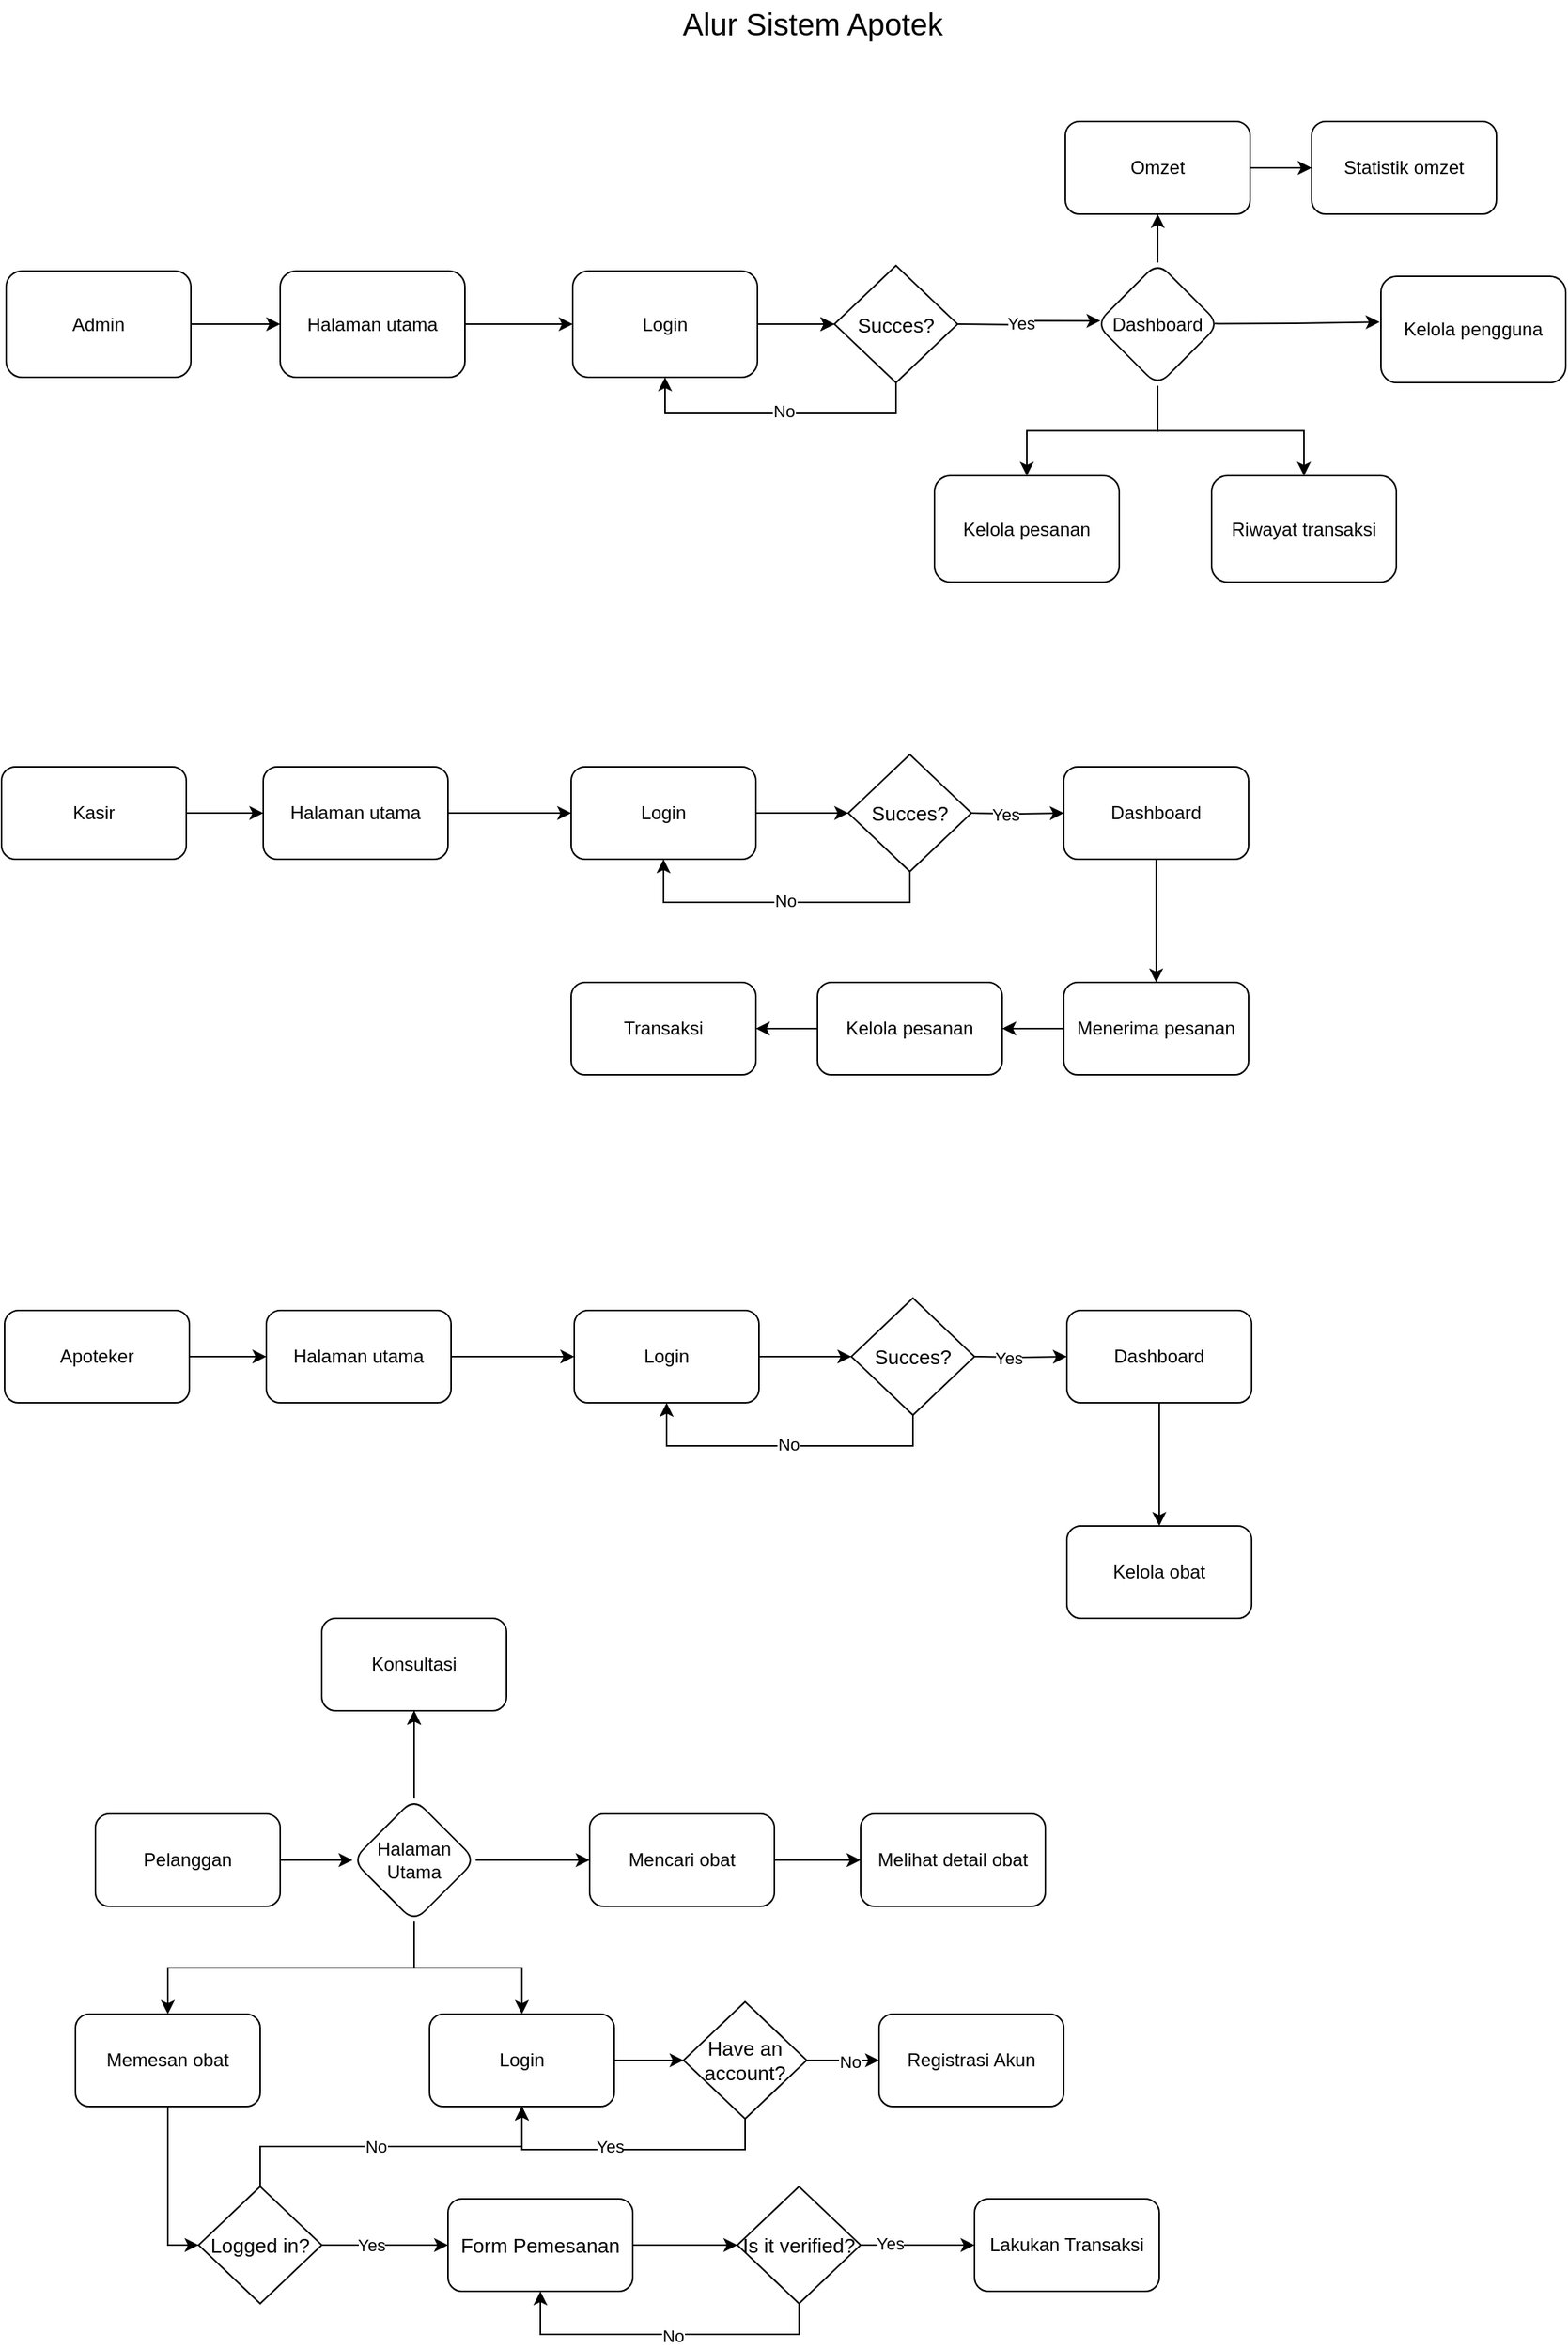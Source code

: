 <mxfile version="26.0.7" pages="3">
  <diagram name="Alur" id="_Fkrum8pg4EQ_HvpVhEx">
    <mxGraphModel dx="1313" dy="706" grid="1" gridSize="10" guides="1" tooltips="1" connect="1" arrows="1" fold="1" page="1" pageScale="1" pageWidth="827" pageHeight="1169" math="0" shadow="0">
      <root>
        <mxCell id="0" />
        <mxCell id="1" parent="0" />
        <mxCell id="c4pV2w5xUXXaj8woZwIx-7" value="" style="edgeStyle=orthogonalEdgeStyle;rounded=0;orthogonalLoop=1;jettySize=auto;html=1;" parent="1" source="c4pV2w5xUXXaj8woZwIx-5" target="c4pV2w5xUXXaj8woZwIx-6" edge="1">
          <mxGeometry relative="1" as="geometry" />
        </mxCell>
        <mxCell id="c4pV2w5xUXXaj8woZwIx-5" value="Admin" style="rounded=1;whiteSpace=wrap;html=1;" parent="1" vertex="1">
          <mxGeometry x="307" y="206" width="120" height="69" as="geometry" />
        </mxCell>
        <mxCell id="c4pV2w5xUXXaj8woZwIx-9" value="" style="edgeStyle=orthogonalEdgeStyle;rounded=0;orthogonalLoop=1;jettySize=auto;html=1;" parent="1" source="c4pV2w5xUXXaj8woZwIx-6" target="c4pV2w5xUXXaj8woZwIx-8" edge="1">
          <mxGeometry relative="1" as="geometry" />
        </mxCell>
        <mxCell id="c4pV2w5xUXXaj8woZwIx-6" value="Halaman utama" style="rounded=1;whiteSpace=wrap;html=1;" parent="1" vertex="1">
          <mxGeometry x="485" y="206" width="120" height="69" as="geometry" />
        </mxCell>
        <mxCell id="c4pV2w5xUXXaj8woZwIx-13" value="" style="edgeStyle=orthogonalEdgeStyle;rounded=0;orthogonalLoop=1;jettySize=auto;html=1;" parent="1" source="c4pV2w5xUXXaj8woZwIx-8" edge="1">
          <mxGeometry relative="1" as="geometry">
            <mxPoint x="845" y="240.5" as="targetPoint" />
          </mxGeometry>
        </mxCell>
        <mxCell id="BGnhBuN1qmybA8xWEHZN-31" value="" style="edgeStyle=orthogonalEdgeStyle;rounded=0;orthogonalLoop=1;jettySize=auto;html=1;entryX=0;entryY=0.5;entryDx=0;entryDy=0;entryPerimeter=0;" parent="1" source="c4pV2w5xUXXaj8woZwIx-8" target="BGnhBuN1qmybA8xWEHZN-39" edge="1">
          <mxGeometry relative="1" as="geometry">
            <mxPoint x="845" y="240.5" as="targetPoint" />
          </mxGeometry>
        </mxCell>
        <mxCell id="c4pV2w5xUXXaj8woZwIx-8" value="Login" style="whiteSpace=wrap;html=1;rounded=1;" parent="1" vertex="1">
          <mxGeometry x="675" y="206" width="120" height="69" as="geometry" />
        </mxCell>
        <mxCell id="c4pV2w5xUXXaj8woZwIx-23" style="edgeStyle=orthogonalEdgeStyle;rounded=0;orthogonalLoop=1;jettySize=auto;html=1;exitX=0.5;exitY=1;exitDx=0;exitDy=0;entryX=0.5;entryY=1;entryDx=0;entryDy=0;exitPerimeter=0;" parent="1" source="BGnhBuN1qmybA8xWEHZN-39" target="c4pV2w5xUXXaj8woZwIx-8" edge="1">
          <mxGeometry relative="1" as="geometry">
            <mxPoint x="885" y="285" as="sourcePoint" />
          </mxGeometry>
        </mxCell>
        <mxCell id="c4pV2w5xUXXaj8woZwIx-24" value="No" style="edgeLabel;html=1;align=center;verticalAlign=middle;resizable=0;points=[];" parent="c4pV2w5xUXXaj8woZwIx-23" vertex="1" connectable="0">
          <mxGeometry x="-0.035" y="-2" relative="1" as="geometry">
            <mxPoint as="offset" />
          </mxGeometry>
        </mxCell>
        <mxCell id="c4pV2w5xUXXaj8woZwIx-26" value="" style="edgeStyle=orthogonalEdgeStyle;rounded=0;orthogonalLoop=1;jettySize=auto;html=1;entryX=0.035;entryY=0.473;entryDx=0;entryDy=0;entryPerimeter=0;" parent="1" target="BGnhBuN1qmybA8xWEHZN-42" edge="1">
          <mxGeometry relative="1" as="geometry">
            <mxPoint x="925" y="240.5" as="sourcePoint" />
            <mxPoint x="995" y="240.5" as="targetPoint" />
          </mxGeometry>
        </mxCell>
        <mxCell id="c4pV2w5xUXXaj8woZwIx-29" value="Yes" style="edgeLabel;html=1;align=center;verticalAlign=middle;resizable=0;points=[];" parent="c4pV2w5xUXXaj8woZwIx-26" vertex="1" connectable="0">
          <mxGeometry x="-0.153" y="1" relative="1" as="geometry">
            <mxPoint as="offset" />
          </mxGeometry>
        </mxCell>
        <mxCell id="BGnhBuN1qmybA8xWEHZN-23" style="edgeStyle=orthogonalEdgeStyle;rounded=0;orthogonalLoop=1;jettySize=auto;html=1;exitX=0.963;exitY=0.496;exitDx=0;exitDy=0;entryX=-0.007;entryY=0.429;entryDx=0;entryDy=0;entryPerimeter=0;exitPerimeter=0;" parent="1" source="BGnhBuN1qmybA8xWEHZN-42" target="BGnhBuN1qmybA8xWEHZN-24" edge="1">
          <mxGeometry relative="1" as="geometry">
            <mxPoint x="935" y="359" as="targetPoint" />
            <mxPoint x="995" y="257.75" as="sourcePoint" />
            <Array as="points">
              <mxPoint x="1095" y="240" />
              <mxPoint x="1144" y="240" />
              <mxPoint x="1144" y="241" />
            </Array>
          </mxGeometry>
        </mxCell>
        <mxCell id="BGnhBuN1qmybA8xWEHZN-26" value="" style="edgeStyle=orthogonalEdgeStyle;rounded=0;orthogonalLoop=1;jettySize=auto;html=1;exitX=0.5;exitY=0;exitDx=0;exitDy=0;" parent="1" source="BGnhBuN1qmybA8xWEHZN-42" target="BGnhBuN1qmybA8xWEHZN-25" edge="1">
          <mxGeometry relative="1" as="geometry">
            <mxPoint x="1115" y="240.5" as="sourcePoint" />
          </mxGeometry>
        </mxCell>
        <mxCell id="BGnhBuN1qmybA8xWEHZN-29" value="" style="edgeStyle=orthogonalEdgeStyle;rounded=0;orthogonalLoop=1;jettySize=auto;html=1;exitX=1;exitY=0.5;exitDx=0;exitDy=0;" parent="1" source="BGnhBuN1qmybA8xWEHZN-25" target="BGnhBuN1qmybA8xWEHZN-28" edge="1">
          <mxGeometry relative="1" as="geometry">
            <mxPoint x="1115" y="240.5" as="sourcePoint" />
          </mxGeometry>
        </mxCell>
        <mxCell id="c4pV2w5xUXXaj8woZwIx-27" value="Riwayat transaksi" style="rounded=1;whiteSpace=wrap;html=1;" parent="1" vertex="1">
          <mxGeometry x="1090" y="339" width="120" height="69" as="geometry" />
        </mxCell>
        <mxCell id="c4pV2w5xUXXaj8woZwIx-48" value="Alur Sistem Apotek" style="text;html=1;align=center;verticalAlign=middle;whiteSpace=wrap;rounded=0;fontSize=20;" parent="1" vertex="1">
          <mxGeometry x="728" y="30" width="206" height="30" as="geometry" />
        </mxCell>
        <mxCell id="BGnhBuN1qmybA8xWEHZN-3" value="" style="edgeStyle=orthogonalEdgeStyle;rounded=0;orthogonalLoop=1;jettySize=auto;html=1;" parent="1" source="BGnhBuN1qmybA8xWEHZN-1" target="BGnhBuN1qmybA8xWEHZN-2" edge="1">
          <mxGeometry relative="1" as="geometry" />
        </mxCell>
        <mxCell id="BGnhBuN1qmybA8xWEHZN-1" value="Kasir" style="rounded=1;whiteSpace=wrap;html=1;" parent="1" vertex="1">
          <mxGeometry x="304" y="528" width="120" height="60" as="geometry" />
        </mxCell>
        <mxCell id="BGnhBuN1qmybA8xWEHZN-5" value="" style="edgeStyle=orthogonalEdgeStyle;rounded=0;orthogonalLoop=1;jettySize=auto;html=1;" parent="1" source="BGnhBuN1qmybA8xWEHZN-2" target="BGnhBuN1qmybA8xWEHZN-4" edge="1">
          <mxGeometry relative="1" as="geometry" />
        </mxCell>
        <mxCell id="BGnhBuN1qmybA8xWEHZN-2" value="Halaman utama" style="rounded=1;whiteSpace=wrap;html=1;" parent="1" vertex="1">
          <mxGeometry x="474" y="528" width="120" height="60" as="geometry" />
        </mxCell>
        <mxCell id="BGnhBuN1qmybA8xWEHZN-9" value="" style="edgeStyle=orthogonalEdgeStyle;rounded=0;orthogonalLoop=1;jettySize=auto;html=1;" parent="1" source="BGnhBuN1qmybA8xWEHZN-4" edge="1">
          <mxGeometry relative="1" as="geometry">
            <mxPoint x="854" y="558" as="targetPoint" />
          </mxGeometry>
        </mxCell>
        <mxCell id="BGnhBuN1qmybA8xWEHZN-4" value="Login" style="rounded=1;whiteSpace=wrap;html=1;" parent="1" vertex="1">
          <mxGeometry x="674" y="528" width="120" height="60" as="geometry" />
        </mxCell>
        <mxCell id="BGnhBuN1qmybA8xWEHZN-10" style="edgeStyle=orthogonalEdgeStyle;rounded=0;orthogonalLoop=1;jettySize=auto;html=1;exitX=0.5;exitY=1;exitDx=0;exitDy=0;entryX=0.5;entryY=1;entryDx=0;entryDy=0;exitPerimeter=0;" parent="1" source="BGnhBuN1qmybA8xWEHZN-37" target="BGnhBuN1qmybA8xWEHZN-4" edge="1">
          <mxGeometry relative="1" as="geometry">
            <mxPoint x="894" y="598" as="sourcePoint" />
          </mxGeometry>
        </mxCell>
        <mxCell id="BGnhBuN1qmybA8xWEHZN-11" value="No" style="edgeLabel;html=1;align=center;verticalAlign=middle;resizable=0;points=[];" parent="BGnhBuN1qmybA8xWEHZN-10" vertex="1" connectable="0">
          <mxGeometry x="-0.024" y="-1" relative="1" as="geometry">
            <mxPoint as="offset" />
          </mxGeometry>
        </mxCell>
        <mxCell id="BGnhBuN1qmybA8xWEHZN-13" value="" style="edgeStyle=orthogonalEdgeStyle;rounded=0;orthogonalLoop=1;jettySize=auto;html=1;" parent="1" target="BGnhBuN1qmybA8xWEHZN-12" edge="1">
          <mxGeometry relative="1" as="geometry">
            <mxPoint x="934" y="558" as="sourcePoint" />
          </mxGeometry>
        </mxCell>
        <mxCell id="BGnhBuN1qmybA8xWEHZN-22" value="Yes" style="edgeLabel;html=1;align=center;verticalAlign=middle;resizable=0;points=[];" parent="BGnhBuN1qmybA8xWEHZN-13" vertex="1" connectable="0">
          <mxGeometry x="-0.267" relative="1" as="geometry">
            <mxPoint as="offset" />
          </mxGeometry>
        </mxCell>
        <mxCell id="BGnhBuN1qmybA8xWEHZN-15" value="" style="edgeStyle=orthogonalEdgeStyle;rounded=0;orthogonalLoop=1;jettySize=auto;html=1;" parent="1" source="BGnhBuN1qmybA8xWEHZN-12" target="BGnhBuN1qmybA8xWEHZN-14" edge="1">
          <mxGeometry relative="1" as="geometry" />
        </mxCell>
        <mxCell id="BGnhBuN1qmybA8xWEHZN-12" value="Dashboard" style="whiteSpace=wrap;html=1;rounded=1;" parent="1" vertex="1">
          <mxGeometry x="994" y="528" width="120" height="60" as="geometry" />
        </mxCell>
        <mxCell id="BGnhBuN1qmybA8xWEHZN-19" style="edgeStyle=orthogonalEdgeStyle;rounded=0;orthogonalLoop=1;jettySize=auto;html=1;exitX=0;exitY=0.5;exitDx=0;exitDy=0;entryX=1;entryY=0.5;entryDx=0;entryDy=0;" parent="1" source="BGnhBuN1qmybA8xWEHZN-14" target="BGnhBuN1qmybA8xWEHZN-16" edge="1">
          <mxGeometry relative="1" as="geometry" />
        </mxCell>
        <mxCell id="BGnhBuN1qmybA8xWEHZN-14" value="Menerima pesanan" style="rounded=1;whiteSpace=wrap;html=1;" parent="1" vertex="1">
          <mxGeometry x="994" y="668" width="120" height="60" as="geometry" />
        </mxCell>
        <mxCell id="BGnhBuN1qmybA8xWEHZN-21" value="" style="edgeStyle=orthogonalEdgeStyle;rounded=0;orthogonalLoop=1;jettySize=auto;html=1;" parent="1" source="BGnhBuN1qmybA8xWEHZN-16" target="BGnhBuN1qmybA8xWEHZN-20" edge="1">
          <mxGeometry relative="1" as="geometry" />
        </mxCell>
        <mxCell id="BGnhBuN1qmybA8xWEHZN-16" value="Kelola pesanan" style="rounded=1;whiteSpace=wrap;html=1;" parent="1" vertex="1">
          <mxGeometry x="834" y="668" width="120" height="60" as="geometry" />
        </mxCell>
        <mxCell id="BGnhBuN1qmybA8xWEHZN-20" value="Transaksi" style="whiteSpace=wrap;html=1;rounded=1;" parent="1" vertex="1">
          <mxGeometry x="674" y="668" width="120" height="60" as="geometry" />
        </mxCell>
        <mxCell id="BGnhBuN1qmybA8xWEHZN-24" value="Kelola pengguna" style="rounded=1;whiteSpace=wrap;html=1;" parent="1" vertex="1">
          <mxGeometry x="1200" y="209.5" width="120" height="69" as="geometry" />
        </mxCell>
        <mxCell id="BGnhBuN1qmybA8xWEHZN-25" value="Omzet" style="whiteSpace=wrap;html=1;rounded=1;" parent="1" vertex="1">
          <mxGeometry x="995" y="109" width="120" height="60" as="geometry" />
        </mxCell>
        <mxCell id="BGnhBuN1qmybA8xWEHZN-28" value="Statistik omzet" style="whiteSpace=wrap;html=1;rounded=1;" parent="1" vertex="1">
          <mxGeometry x="1155" y="109" width="120" height="60" as="geometry" />
        </mxCell>
        <mxCell id="BGnhBuN1qmybA8xWEHZN-37" value="Succes?" style="strokeWidth=1;html=1;shape=mxgraph.flowchart.decision;whiteSpace=wrap;fontSize=13;" parent="1" vertex="1">
          <mxGeometry x="854" y="520" width="80" height="76" as="geometry" />
        </mxCell>
        <mxCell id="BGnhBuN1qmybA8xWEHZN-39" value="Succes?" style="strokeWidth=1;html=1;shape=mxgraph.flowchart.decision;whiteSpace=wrap;fontSize=13;" parent="1" vertex="1">
          <mxGeometry x="845" y="202.5" width="80" height="76" as="geometry" />
        </mxCell>
        <mxCell id="_qlOW4NxHMYJ8Wm-HZpm-49" value="" style="edgeStyle=orthogonalEdgeStyle;rounded=0;orthogonalLoop=1;jettySize=auto;html=1;" parent="1" source="BGnhBuN1qmybA8xWEHZN-42" target="c4pV2w5xUXXaj8woZwIx-27" edge="1">
          <mxGeometry relative="1" as="geometry" />
        </mxCell>
        <mxCell id="_qlOW4NxHMYJ8Wm-HZpm-51" style="edgeStyle=orthogonalEdgeStyle;rounded=0;orthogonalLoop=1;jettySize=auto;html=1;exitX=0.5;exitY=1;exitDx=0;exitDy=0;entryX=0.5;entryY=0;entryDx=0;entryDy=0;" parent="1" source="BGnhBuN1qmybA8xWEHZN-42" target="_qlOW4NxHMYJ8Wm-HZpm-50" edge="1">
          <mxGeometry relative="1" as="geometry" />
        </mxCell>
        <mxCell id="BGnhBuN1qmybA8xWEHZN-42" value="Dashboard" style="rhombus;whiteSpace=wrap;html=1;rounded=1;" parent="1" vertex="1">
          <mxGeometry x="1015" y="200.5" width="80" height="80" as="geometry" />
        </mxCell>
        <mxCell id="BGnhBuN1qmybA8xWEHZN-44" value="" style="edgeStyle=orthogonalEdgeStyle;rounded=0;orthogonalLoop=1;jettySize=auto;html=1;" parent="1" source="BGnhBuN1qmybA8xWEHZN-45" target="BGnhBuN1qmybA8xWEHZN-47" edge="1">
          <mxGeometry relative="1" as="geometry" />
        </mxCell>
        <mxCell id="BGnhBuN1qmybA8xWEHZN-45" value="Apoteker" style="rounded=1;whiteSpace=wrap;html=1;" parent="1" vertex="1">
          <mxGeometry x="306" y="881" width="120" height="60" as="geometry" />
        </mxCell>
        <mxCell id="BGnhBuN1qmybA8xWEHZN-46" value="" style="edgeStyle=orthogonalEdgeStyle;rounded=0;orthogonalLoop=1;jettySize=auto;html=1;" parent="1" source="BGnhBuN1qmybA8xWEHZN-47" target="BGnhBuN1qmybA8xWEHZN-49" edge="1">
          <mxGeometry relative="1" as="geometry" />
        </mxCell>
        <mxCell id="BGnhBuN1qmybA8xWEHZN-47" value="Halaman utama" style="rounded=1;whiteSpace=wrap;html=1;" parent="1" vertex="1">
          <mxGeometry x="476" y="881" width="120" height="60" as="geometry" />
        </mxCell>
        <mxCell id="BGnhBuN1qmybA8xWEHZN-48" value="" style="edgeStyle=orthogonalEdgeStyle;rounded=0;orthogonalLoop=1;jettySize=auto;html=1;" parent="1" source="BGnhBuN1qmybA8xWEHZN-49" edge="1">
          <mxGeometry relative="1" as="geometry">
            <mxPoint x="856" y="911" as="targetPoint" />
          </mxGeometry>
        </mxCell>
        <mxCell id="BGnhBuN1qmybA8xWEHZN-49" value="Login" style="rounded=1;whiteSpace=wrap;html=1;" parent="1" vertex="1">
          <mxGeometry x="676" y="881" width="120" height="60" as="geometry" />
        </mxCell>
        <mxCell id="BGnhBuN1qmybA8xWEHZN-50" style="edgeStyle=orthogonalEdgeStyle;rounded=0;orthogonalLoop=1;jettySize=auto;html=1;exitX=0.5;exitY=1;exitDx=0;exitDy=0;entryX=0.5;entryY=1;entryDx=0;entryDy=0;exitPerimeter=0;" parent="1" source="BGnhBuN1qmybA8xWEHZN-61" target="BGnhBuN1qmybA8xWEHZN-49" edge="1">
          <mxGeometry relative="1" as="geometry">
            <mxPoint x="896" y="951" as="sourcePoint" />
          </mxGeometry>
        </mxCell>
        <mxCell id="BGnhBuN1qmybA8xWEHZN-51" value="No" style="edgeLabel;html=1;align=center;verticalAlign=middle;resizable=0;points=[];" parent="BGnhBuN1qmybA8xWEHZN-50" vertex="1" connectable="0">
          <mxGeometry x="-0.024" y="-1" relative="1" as="geometry">
            <mxPoint as="offset" />
          </mxGeometry>
        </mxCell>
        <mxCell id="BGnhBuN1qmybA8xWEHZN-52" value="" style="edgeStyle=orthogonalEdgeStyle;rounded=0;orthogonalLoop=1;jettySize=auto;html=1;" parent="1" target="BGnhBuN1qmybA8xWEHZN-55" edge="1">
          <mxGeometry relative="1" as="geometry">
            <mxPoint x="936" y="911" as="sourcePoint" />
          </mxGeometry>
        </mxCell>
        <mxCell id="BGnhBuN1qmybA8xWEHZN-53" value="Yes" style="edgeLabel;html=1;align=center;verticalAlign=middle;resizable=0;points=[];" parent="BGnhBuN1qmybA8xWEHZN-52" vertex="1" connectable="0">
          <mxGeometry x="-0.267" relative="1" as="geometry">
            <mxPoint as="offset" />
          </mxGeometry>
        </mxCell>
        <mxCell id="BGnhBuN1qmybA8xWEHZN-54" value="" style="edgeStyle=orthogonalEdgeStyle;rounded=0;orthogonalLoop=1;jettySize=auto;html=1;" parent="1" source="BGnhBuN1qmybA8xWEHZN-55" target="BGnhBuN1qmybA8xWEHZN-57" edge="1">
          <mxGeometry relative="1" as="geometry" />
        </mxCell>
        <mxCell id="BGnhBuN1qmybA8xWEHZN-55" value="Dashboard" style="whiteSpace=wrap;html=1;rounded=1;" parent="1" vertex="1">
          <mxGeometry x="996" y="881" width="120" height="60" as="geometry" />
        </mxCell>
        <mxCell id="BGnhBuN1qmybA8xWEHZN-57" value="Kelola obat" style="rounded=1;whiteSpace=wrap;html=1;" parent="1" vertex="1">
          <mxGeometry x="996" y="1021" width="120" height="60" as="geometry" />
        </mxCell>
        <mxCell id="BGnhBuN1qmybA8xWEHZN-61" value="Succes?" style="strokeWidth=1;html=1;shape=mxgraph.flowchart.decision;whiteSpace=wrap;fontSize=13;" parent="1" vertex="1">
          <mxGeometry x="856" y="873" width="80" height="76" as="geometry" />
        </mxCell>
        <mxCell id="_qlOW4NxHMYJ8Wm-HZpm-8" value="" style="rounded=0;orthogonalLoop=1;jettySize=auto;html=1;exitX=1;exitY=0.5;exitDx=0;exitDy=0;" parent="1" source="_qlOW4NxHMYJ8Wm-HZpm-9" target="_qlOW4NxHMYJ8Wm-HZpm-19" edge="1">
          <mxGeometry relative="1" as="geometry">
            <mxPoint x="520" y="1273" as="sourcePoint" />
          </mxGeometry>
        </mxCell>
        <mxCell id="_qlOW4NxHMYJ8Wm-HZpm-9" value="Pelanggan" style="rounded=1;whiteSpace=wrap;html=1;" parent="1" vertex="1">
          <mxGeometry x="365" y="1208" width="120" height="60" as="geometry" />
        </mxCell>
        <mxCell id="_qlOW4NxHMYJ8Wm-HZpm-10" value="" style="edgeStyle=orthogonalEdgeStyle;rounded=0;orthogonalLoop=1;jettySize=auto;html=1;exitX=1;exitY=0.5;exitDx=0;exitDy=0;" parent="1" source="_qlOW4NxHMYJ8Wm-HZpm-19" target="_qlOW4NxHMYJ8Wm-HZpm-13" edge="1">
          <mxGeometry relative="1" as="geometry">
            <mxPoint x="700" y="1273" as="sourcePoint" />
          </mxGeometry>
        </mxCell>
        <mxCell id="_qlOW4NxHMYJ8Wm-HZpm-11" value="" style="edgeStyle=orthogonalEdgeStyle;rounded=0;orthogonalLoop=1;jettySize=auto;html=1;exitX=0.5;exitY=0;exitDx=0;exitDy=0;" parent="1" source="_qlOW4NxHMYJ8Wm-HZpm-19" target="_qlOW4NxHMYJ8Wm-HZpm-16" edge="1">
          <mxGeometry relative="1" as="geometry">
            <mxPoint x="660" y="1233" as="sourcePoint" />
          </mxGeometry>
        </mxCell>
        <mxCell id="_qlOW4NxHMYJ8Wm-HZpm-12" value="" style="edgeStyle=orthogonalEdgeStyle;rounded=0;orthogonalLoop=1;jettySize=auto;html=1;" parent="1" source="_qlOW4NxHMYJ8Wm-HZpm-13" target="_qlOW4NxHMYJ8Wm-HZpm-15" edge="1">
          <mxGeometry relative="1" as="geometry" />
        </mxCell>
        <mxCell id="_qlOW4NxHMYJ8Wm-HZpm-13" value="Mencari obat" style="whiteSpace=wrap;html=1;rounded=1;" parent="1" vertex="1">
          <mxGeometry x="686" y="1208" width="120" height="60" as="geometry" />
        </mxCell>
        <mxCell id="_qlOW4NxHMYJ8Wm-HZpm-14" value="Memesan obat" style="rounded=1;whiteSpace=wrap;html=1;" parent="1" vertex="1">
          <mxGeometry x="352" y="1338" width="120" height="60" as="geometry" />
        </mxCell>
        <mxCell id="_qlOW4NxHMYJ8Wm-HZpm-15" value="Melihat detail obat" style="rounded=1;whiteSpace=wrap;html=1;" parent="1" vertex="1">
          <mxGeometry x="862" y="1208" width="120" height="60" as="geometry" />
        </mxCell>
        <mxCell id="_qlOW4NxHMYJ8Wm-HZpm-16" value="Konsultasi" style="whiteSpace=wrap;html=1;rounded=1;" parent="1" vertex="1">
          <mxGeometry x="512" y="1081" width="120" height="60" as="geometry" />
        </mxCell>
        <mxCell id="_qlOW4NxHMYJ8Wm-HZpm-17" style="edgeStyle=orthogonalEdgeStyle;rounded=0;orthogonalLoop=1;jettySize=auto;html=1;exitX=0.5;exitY=1;exitDx=0;exitDy=0;entryX=0.5;entryY=0;entryDx=0;entryDy=0;" parent="1" source="_qlOW4NxHMYJ8Wm-HZpm-19" target="_qlOW4NxHMYJ8Wm-HZpm-14" edge="1">
          <mxGeometry relative="1" as="geometry" />
        </mxCell>
        <mxCell id="_qlOW4NxHMYJ8Wm-HZpm-18" style="edgeStyle=orthogonalEdgeStyle;rounded=0;orthogonalLoop=1;jettySize=auto;html=1;exitX=0.5;exitY=1;exitDx=0;exitDy=0;entryX=0.5;entryY=0;entryDx=0;entryDy=0;" parent="1" source="_qlOW4NxHMYJ8Wm-HZpm-19" target="_qlOW4NxHMYJ8Wm-HZpm-28" edge="1">
          <mxGeometry relative="1" as="geometry" />
        </mxCell>
        <mxCell id="_qlOW4NxHMYJ8Wm-HZpm-42" value="" style="edgeStyle=orthogonalEdgeStyle;rounded=0;orthogonalLoop=1;jettySize=auto;html=1;" parent="1" source="_qlOW4NxHMYJ8Wm-HZpm-19" target="_qlOW4NxHMYJ8Wm-HZpm-16" edge="1">
          <mxGeometry relative="1" as="geometry" />
        </mxCell>
        <mxCell id="_qlOW4NxHMYJ8Wm-HZpm-19" value="Halaman Utama" style="rhombus;whiteSpace=wrap;html=1;rounded=1;" parent="1" vertex="1">
          <mxGeometry x="532" y="1198" width="80" height="80" as="geometry" />
        </mxCell>
        <mxCell id="_qlOW4NxHMYJ8Wm-HZpm-20" value="" style="edgeStyle=orthogonalEdgeStyle;rounded=0;orthogonalLoop=1;jettySize=auto;html=1;" parent="1" source="_qlOW4NxHMYJ8Wm-HZpm-24" target="_qlOW4NxHMYJ8Wm-HZpm-26" edge="1">
          <mxGeometry relative="1" as="geometry" />
        </mxCell>
        <mxCell id="_qlOW4NxHMYJ8Wm-HZpm-21" value="Yes" style="edgeLabel;html=1;align=center;verticalAlign=middle;resizable=0;points=[];" parent="_qlOW4NxHMYJ8Wm-HZpm-20" vertex="1" connectable="0">
          <mxGeometry x="-0.232" relative="1" as="geometry">
            <mxPoint as="offset" />
          </mxGeometry>
        </mxCell>
        <mxCell id="_qlOW4NxHMYJ8Wm-HZpm-22" style="edgeStyle=orthogonalEdgeStyle;rounded=0;orthogonalLoop=1;jettySize=auto;html=1;exitX=0.5;exitY=0;exitDx=0;exitDy=0;exitPerimeter=0;entryX=0.5;entryY=1;entryDx=0;entryDy=0;" parent="1" source="_qlOW4NxHMYJ8Wm-HZpm-24" target="_qlOW4NxHMYJ8Wm-HZpm-28" edge="1">
          <mxGeometry relative="1" as="geometry" />
        </mxCell>
        <mxCell id="_qlOW4NxHMYJ8Wm-HZpm-23" value="No" style="edgeLabel;html=1;align=center;verticalAlign=middle;resizable=0;points=[];" parent="_qlOW4NxHMYJ8Wm-HZpm-22" vertex="1" connectable="0">
          <mxGeometry x="-0.093" relative="1" as="geometry">
            <mxPoint as="offset" />
          </mxGeometry>
        </mxCell>
        <mxCell id="_qlOW4NxHMYJ8Wm-HZpm-24" value="Logged in?" style="strokeWidth=1;html=1;shape=mxgraph.flowchart.decision;whiteSpace=wrap;fontSize=13;" parent="1" vertex="1">
          <mxGeometry x="432" y="1450" width="80" height="76" as="geometry" />
        </mxCell>
        <mxCell id="_qlOW4NxHMYJ8Wm-HZpm-25" style="edgeStyle=orthogonalEdgeStyle;rounded=0;orthogonalLoop=1;jettySize=auto;html=1;exitX=1;exitY=0.5;exitDx=0;exitDy=0;" parent="1" source="_qlOW4NxHMYJ8Wm-HZpm-26" target="_qlOW4NxHMYJ8Wm-HZpm-40" edge="1">
          <mxGeometry relative="1" as="geometry" />
        </mxCell>
        <mxCell id="_qlOW4NxHMYJ8Wm-HZpm-26" value="Form Pemesanan" style="rounded=1;whiteSpace=wrap;html=1;fontSize=13;strokeWidth=1;" parent="1" vertex="1">
          <mxGeometry x="594" y="1458" width="120" height="60" as="geometry" />
        </mxCell>
        <mxCell id="_qlOW4NxHMYJ8Wm-HZpm-27" style="edgeStyle=orthogonalEdgeStyle;rounded=0;orthogonalLoop=1;jettySize=auto;html=1;" parent="1" source="_qlOW4NxHMYJ8Wm-HZpm-28" target="_qlOW4NxHMYJ8Wm-HZpm-33" edge="1">
          <mxGeometry relative="1" as="geometry" />
        </mxCell>
        <mxCell id="_qlOW4NxHMYJ8Wm-HZpm-28" value="Login" style="rounded=1;whiteSpace=wrap;html=1;" parent="1" vertex="1">
          <mxGeometry x="582" y="1338" width="120" height="60" as="geometry" />
        </mxCell>
        <mxCell id="_qlOW4NxHMYJ8Wm-HZpm-29" style="edgeStyle=orthogonalEdgeStyle;rounded=0;orthogonalLoop=1;jettySize=auto;html=1;exitX=0.5;exitY=1;exitDx=0;exitDy=0;exitPerimeter=0;entryX=0.5;entryY=1;entryDx=0;entryDy=0;" parent="1" source="_qlOW4NxHMYJ8Wm-HZpm-33" target="_qlOW4NxHMYJ8Wm-HZpm-28" edge="1">
          <mxGeometry relative="1" as="geometry" />
        </mxCell>
        <mxCell id="_qlOW4NxHMYJ8Wm-HZpm-30" value="Yes" style="edgeLabel;html=1;align=center;verticalAlign=middle;resizable=0;points=[];" parent="_qlOW4NxHMYJ8Wm-HZpm-29" vertex="1" connectable="0">
          <mxGeometry x="0.12" y="-2" relative="1" as="geometry">
            <mxPoint as="offset" />
          </mxGeometry>
        </mxCell>
        <mxCell id="_qlOW4NxHMYJ8Wm-HZpm-31" style="edgeStyle=orthogonalEdgeStyle;rounded=0;orthogonalLoop=1;jettySize=auto;html=1;exitX=1;exitY=0.5;exitDx=0;exitDy=0;exitPerimeter=0;entryX=0;entryY=0.5;entryDx=0;entryDy=0;" parent="1" source="_qlOW4NxHMYJ8Wm-HZpm-33" target="_qlOW4NxHMYJ8Wm-HZpm-34" edge="1">
          <mxGeometry relative="1" as="geometry" />
        </mxCell>
        <mxCell id="_qlOW4NxHMYJ8Wm-HZpm-32" value="No" style="edgeLabel;html=1;align=center;verticalAlign=middle;resizable=0;points=[];" parent="_qlOW4NxHMYJ8Wm-HZpm-31" vertex="1" connectable="0">
          <mxGeometry x="0.181" y="-1" relative="1" as="geometry">
            <mxPoint as="offset" />
          </mxGeometry>
        </mxCell>
        <mxCell id="_qlOW4NxHMYJ8Wm-HZpm-33" value="Have an account?" style="strokeWidth=1;html=1;shape=mxgraph.flowchart.decision;whiteSpace=wrap;fontSize=13;" parent="1" vertex="1">
          <mxGeometry x="747" y="1330" width="80" height="76" as="geometry" />
        </mxCell>
        <mxCell id="_qlOW4NxHMYJ8Wm-HZpm-34" value="Registrasi Akun" style="rounded=1;whiteSpace=wrap;html=1;" parent="1" vertex="1">
          <mxGeometry x="874" y="1338" width="120" height="60" as="geometry" />
        </mxCell>
        <mxCell id="_qlOW4NxHMYJ8Wm-HZpm-35" style="edgeStyle=orthogonalEdgeStyle;rounded=0;orthogonalLoop=1;jettySize=auto;html=1;entryX=0;entryY=0.5;entryDx=0;entryDy=0;entryPerimeter=0;" parent="1" source="_qlOW4NxHMYJ8Wm-HZpm-14" target="_qlOW4NxHMYJ8Wm-HZpm-24" edge="1">
          <mxGeometry relative="1" as="geometry" />
        </mxCell>
        <mxCell id="_qlOW4NxHMYJ8Wm-HZpm-36" style="edgeStyle=orthogonalEdgeStyle;rounded=0;orthogonalLoop=1;jettySize=auto;html=1;exitX=1;exitY=0.5;exitDx=0;exitDy=0;exitPerimeter=0;entryX=0;entryY=0.5;entryDx=0;entryDy=0;" parent="1" source="_qlOW4NxHMYJ8Wm-HZpm-40" target="_qlOW4NxHMYJ8Wm-HZpm-41" edge="1">
          <mxGeometry relative="1" as="geometry" />
        </mxCell>
        <mxCell id="_qlOW4NxHMYJ8Wm-HZpm-37" value="Yes" style="edgeLabel;html=1;align=center;verticalAlign=middle;resizable=0;points=[];" parent="_qlOW4NxHMYJ8Wm-HZpm-36" vertex="1" connectable="0">
          <mxGeometry x="-0.498" y="1" relative="1" as="geometry">
            <mxPoint as="offset" />
          </mxGeometry>
        </mxCell>
        <mxCell id="_qlOW4NxHMYJ8Wm-HZpm-38" style="edgeStyle=orthogonalEdgeStyle;rounded=0;orthogonalLoop=1;jettySize=auto;html=1;exitX=0.5;exitY=1;exitDx=0;exitDy=0;exitPerimeter=0;entryX=0.5;entryY=1;entryDx=0;entryDy=0;" parent="1" source="_qlOW4NxHMYJ8Wm-HZpm-40" target="_qlOW4NxHMYJ8Wm-HZpm-26" edge="1">
          <mxGeometry relative="1" as="geometry" />
        </mxCell>
        <mxCell id="_qlOW4NxHMYJ8Wm-HZpm-39" value="No" style="edgeLabel;html=1;align=center;verticalAlign=middle;resizable=0;points=[];" parent="_qlOW4NxHMYJ8Wm-HZpm-38" vertex="1" connectable="0">
          <mxGeometry x="-0.051" y="1" relative="1" as="geometry">
            <mxPoint as="offset" />
          </mxGeometry>
        </mxCell>
        <mxCell id="_qlOW4NxHMYJ8Wm-HZpm-40" value="Is it verified?" style="strokeWidth=1;html=1;shape=mxgraph.flowchart.decision;whiteSpace=wrap;fontSize=13;" parent="1" vertex="1">
          <mxGeometry x="782" y="1450" width="80" height="76" as="geometry" />
        </mxCell>
        <mxCell id="_qlOW4NxHMYJ8Wm-HZpm-41" value="Lakukan Transaksi" style="rounded=1;whiteSpace=wrap;html=1;" parent="1" vertex="1">
          <mxGeometry x="936" y="1458" width="120" height="60" as="geometry" />
        </mxCell>
        <mxCell id="_qlOW4NxHMYJ8Wm-HZpm-50" value="Kelola pesanan" style="rounded=1;whiteSpace=wrap;html=1;" parent="1" vertex="1">
          <mxGeometry x="910" y="339" width="120" height="69" as="geometry" />
        </mxCell>
      </root>
    </mxGraphModel>
  </diagram>
  <diagram id="T923UlMqCt4WoTiWFbe0" name="Usecase">
    <mxGraphModel dx="778" dy="419" grid="1" gridSize="10" guides="1" tooltips="1" connect="1" arrows="1" fold="1" page="1" pageScale="1" pageWidth="827" pageHeight="1169" math="0" shadow="0">
      <root>
        <mxCell id="0" />
        <mxCell id="1" parent="0" />
        <mxCell id="e5c88rAolu8cYwiYFVS5-2" value="" style="rounded=0;whiteSpace=wrap;html=1;" vertex="1" parent="1">
          <mxGeometry x="217" y="120" width="450" height="600" as="geometry" />
        </mxCell>
        <mxCell id="e5c88rAolu8cYwiYFVS5-4" value="Customer" style="shape=umlActor;verticalLabelPosition=bottom;verticalAlign=top;html=1;outlineConnect=0;" vertex="1" parent="1">
          <mxGeometry x="110" y="340" width="30" height="60" as="geometry" />
        </mxCell>
        <mxCell id="e5c88rAolu8cYwiYFVS5-5" value="Admin" style="shape=umlActor;verticalLabelPosition=bottom;verticalAlign=top;html=1;outlineConnect=0;" vertex="1" parent="1">
          <mxGeometry x="730" y="340" width="30" height="60" as="geometry" />
        </mxCell>
        <mxCell id="e5c88rAolu8cYwiYFVS5-6" value="Apotek" style="text;html=1;align=center;verticalAlign=middle;whiteSpace=wrap;rounded=0;" vertex="1" parent="1">
          <mxGeometry x="384" y="140" width="116" height="30" as="geometry" />
        </mxCell>
        <mxCell id="e5c88rAolu8cYwiYFVS5-7" value="Login" style="ellipse;whiteSpace=wrap;html=1;" vertex="1" parent="1">
          <mxGeometry x="280" y="440" width="90" height="60" as="geometry" />
        </mxCell>
        <mxCell id="e5c88rAolu8cYwiYFVS5-8" value="Login" style="ellipse;whiteSpace=wrap;html=1;" vertex="1" parent="1">
          <mxGeometry x="280" y="330" width="90" height="60" as="geometry" />
        </mxCell>
        <mxCell id="e5c88rAolu8cYwiYFVS5-9" value="Validasi" style="ellipse;whiteSpace=wrap;html=1;" vertex="1" parent="1">
          <mxGeometry x="340" y="570" width="90" height="60" as="geometry" />
        </mxCell>
        <mxCell id="e5c88rAolu8cYwiYFVS5-10" value="Kelola Produk" style="ellipse;whiteSpace=wrap;html=1;" vertex="1" parent="1">
          <mxGeometry x="420" y="480" width="90" height="60" as="geometry" />
        </mxCell>
        <mxCell id="e5c88rAolu8cYwiYFVS5-11" value="Kelola Produk" style="ellipse;whiteSpace=wrap;html=1;" vertex="1" parent="1">
          <mxGeometry x="430" y="340" width="90" height="60" as="geometry" />
        </mxCell>
      </root>
    </mxGraphModel>
  </diagram>
  <diagram id="MsNQ61y6wmGvre8qRurd" name="Class Diagram">
    <mxGraphModel dx="913" dy="491" grid="1" gridSize="10" guides="1" tooltips="1" connect="1" arrows="1" fold="1" page="1" pageScale="1" pageWidth="827" pageHeight="1169" math="0" shadow="0">
      <root>
        <mxCell id="0" />
        <mxCell id="1" parent="0" />
        <mxCell id="fkT4EKi6ONDPqwIRhJb5-11" value="User" style="swimlane;fontStyle=1;align=center;verticalAlign=top;childLayout=stackLayout;horizontal=1;startSize=26;horizontalStack=0;resizeParent=1;resizeParentMax=0;resizeLast=0;collapsible=1;marginBottom=0;whiteSpace=wrap;html=1;" vertex="1" parent="1">
          <mxGeometry x="30" y="213" width="160" height="346" as="geometry">
            <mxRectangle x="120" y="160" width="50" height="30" as="alternateBounds" />
          </mxGeometry>
        </mxCell>
        <mxCell id="fkT4EKi6ONDPqwIRhJb5-12" value="+ id: int" style="text;strokeColor=none;fillColor=none;align=left;verticalAlign=top;spacingLeft=4;spacingRight=4;overflow=hidden;rotatable=0;points=[[0,0.5],[1,0.5]];portConstraint=eastwest;whiteSpace=wrap;html=1;" vertex="1" parent="fkT4EKi6ONDPqwIRhJb5-11">
          <mxGeometry y="26" width="160" height="26" as="geometry" />
        </mxCell>
        <mxCell id="fkT4EKi6ONDPqwIRhJb5-13" value="+ nama: text" style="text;strokeColor=none;fillColor=none;align=left;verticalAlign=top;spacingLeft=4;spacingRight=4;overflow=hidden;rotatable=0;points=[[0,0.5],[1,0.5]];portConstraint=eastwest;whiteSpace=wrap;html=1;" vertex="1" parent="fkT4EKi6ONDPqwIRhJb5-11">
          <mxGeometry y="52" width="160" height="26" as="geometry" />
        </mxCell>
        <mxCell id="fkT4EKi6ONDPqwIRhJb5-14" value="+ role: text" style="text;strokeColor=none;fillColor=none;align=left;verticalAlign=top;spacingLeft=4;spacingRight=4;overflow=hidden;rotatable=0;points=[[0,0.5],[1,0.5]];portConstraint=eastwest;whiteSpace=wrap;html=1;" vertex="1" parent="fkT4EKi6ONDPqwIRhJb5-11">
          <mxGeometry y="78" width="160" height="26" as="geometry" />
        </mxCell>
        <mxCell id="fkT4EKi6ONDPqwIRhJb5-15" value="+ email: text" style="text;strokeColor=none;fillColor=none;align=left;verticalAlign=top;spacingLeft=4;spacingRight=4;overflow=hidden;rotatable=0;points=[[0,0.5],[1,0.5]];portConstraint=eastwest;whiteSpace=wrap;html=1;" vertex="1" parent="fkT4EKi6ONDPqwIRhJb5-11">
          <mxGeometry y="104" width="160" height="26" as="geometry" />
        </mxCell>
        <mxCell id="fkT4EKi6ONDPqwIRhJb5-16" value="+ password: text" style="text;strokeColor=none;fillColor=none;align=left;verticalAlign=top;spacingLeft=4;spacingRight=4;overflow=hidden;rotatable=0;points=[[0,0.5],[1,0.5]];portConstraint=eastwest;whiteSpace=wrap;html=1;" vertex="1" parent="fkT4EKi6ONDPqwIRhJb5-11">
          <mxGeometry y="130" width="160" height="26" as="geometry" />
        </mxCell>
        <mxCell id="fkT4EKi6ONDPqwIRhJb5-139" value="+ nomor_telepon: int" style="text;strokeColor=none;fillColor=none;align=left;verticalAlign=top;spacingLeft=4;spacingRight=4;overflow=hidden;rotatable=0;points=[[0,0.5],[1,0.5]];portConstraint=eastwest;whiteSpace=wrap;html=1;" vertex="1" parent="fkT4EKi6ONDPqwIRhJb5-11">
          <mxGeometry y="156" width="160" height="26" as="geometry" />
        </mxCell>
        <mxCell id="fkT4EKi6ONDPqwIRhJb5-140" value="+ alamat_rumah: text" style="text;strokeColor=none;fillColor=none;align=left;verticalAlign=top;spacingLeft=4;spacingRight=4;overflow=hidden;rotatable=0;points=[[0,0.5],[1,0.5]];portConstraint=eastwest;whiteSpace=wrap;html=1;" vertex="1" parent="fkT4EKi6ONDPqwIRhJb5-11">
          <mxGeometry y="182" width="160" height="26" as="geometry" />
        </mxCell>
        <mxCell id="fkT4EKi6ONDPqwIRhJb5-17" value="" style="line;strokeWidth=1;fillColor=none;align=left;verticalAlign=middle;spacingTop=-1;spacingLeft=3;spacingRight=3;rotatable=0;labelPosition=right;points=[];portConstraint=eastwest;strokeColor=inherit;" vertex="1" parent="fkT4EKi6ONDPqwIRhJb5-11">
          <mxGeometry y="208" width="160" height="8" as="geometry" />
        </mxCell>
        <mxCell id="fkT4EKi6ONDPqwIRhJb5-18" value="+ login()" style="text;strokeColor=none;fillColor=none;align=left;verticalAlign=top;spacingLeft=4;spacingRight=4;overflow=hidden;rotatable=0;points=[[0,0.5],[1,0.5]];portConstraint=eastwest;whiteSpace=wrap;html=1;" vertex="1" parent="fkT4EKi6ONDPqwIRhJb5-11">
          <mxGeometry y="216" width="160" height="26" as="geometry" />
        </mxCell>
        <mxCell id="fkT4EKi6ONDPqwIRhJb5-19" value="+ logout()" style="text;strokeColor=none;fillColor=none;align=left;verticalAlign=top;spacingLeft=4;spacingRight=4;overflow=hidden;rotatable=0;points=[[0,0.5],[1,0.5]];portConstraint=eastwest;whiteSpace=wrap;html=1;" vertex="1" parent="fkT4EKi6ONDPqwIRhJb5-11">
          <mxGeometry y="242" width="160" height="26" as="geometry" />
        </mxCell>
        <mxCell id="fkT4EKi6ONDPqwIRhJb5-20" value="+ created_account()" style="text;strokeColor=none;fillColor=none;align=left;verticalAlign=top;spacingLeft=4;spacingRight=4;overflow=hidden;rotatable=0;points=[[0,0.5],[1,0.5]];portConstraint=eastwest;whiteSpace=wrap;html=1;" vertex="1" parent="fkT4EKi6ONDPqwIRhJb5-11">
          <mxGeometry y="268" width="160" height="26" as="geometry" />
        </mxCell>
        <mxCell id="fkT4EKi6ONDPqwIRhJb5-21" value="+ edit_account()" style="text;strokeColor=none;fillColor=none;align=left;verticalAlign=top;spacingLeft=4;spacingRight=4;overflow=hidden;rotatable=0;points=[[0,0.5],[1,0.5]];portConstraint=eastwest;whiteSpace=wrap;html=1;" vertex="1" parent="fkT4EKi6ONDPqwIRhJb5-11">
          <mxGeometry y="294" width="160" height="26" as="geometry" />
        </mxCell>
        <mxCell id="fkT4EKi6ONDPqwIRhJb5-22" value="+ delete_account()" style="text;strokeColor=none;fillColor=none;align=left;verticalAlign=top;spacingLeft=4;spacingRight=4;overflow=hidden;rotatable=0;points=[[0,0.5],[1,0.5]];portConstraint=eastwest;whiteSpace=wrap;html=1;" vertex="1" parent="fkT4EKi6ONDPqwIRhJb5-11">
          <mxGeometry y="320" width="160" height="26" as="geometry" />
        </mxCell>
        <mxCell id="fkT4EKi6ONDPqwIRhJb5-23" value="Obat" style="swimlane;fontStyle=1;align=center;verticalAlign=top;childLayout=stackLayout;horizontal=1;startSize=26;horizontalStack=0;resizeParent=1;resizeParentMax=0;resizeLast=0;collapsible=1;marginBottom=0;whiteSpace=wrap;html=1;" vertex="1" parent="1">
          <mxGeometry x="30" y="590" width="160" height="398" as="geometry" />
        </mxCell>
        <mxCell id="fkT4EKi6ONDPqwIRhJb5-24" value="+ id: int" style="text;strokeColor=none;fillColor=none;align=left;verticalAlign=top;spacingLeft=4;spacingRight=4;overflow=hidden;rotatable=0;points=[[0,0.5],[1,0.5]];portConstraint=eastwest;whiteSpace=wrap;html=1;" vertex="1" parent="fkT4EKi6ONDPqwIRhJb5-23">
          <mxGeometry y="26" width="160" height="26" as="geometry" />
        </mxCell>
        <mxCell id="fkT4EKi6ONDPqwIRhJb5-25" value="+ kategori_id: int (FK)" style="text;strokeColor=none;fillColor=none;align=left;verticalAlign=top;spacingLeft=4;spacingRight=4;overflow=hidden;rotatable=0;points=[[0,0.5],[1,0.5]];portConstraint=eastwest;whiteSpace=wrap;html=1;" vertex="1" parent="fkT4EKi6ONDPqwIRhJb5-23">
          <mxGeometry y="52" width="160" height="26" as="geometry" />
        </mxCell>
        <mxCell id="fkT4EKi6ONDPqwIRhJb5-26" value="+ nama: text" style="text;strokeColor=none;fillColor=none;align=left;verticalAlign=top;spacingLeft=4;spacingRight=4;overflow=hidden;rotatable=0;points=[[0,0.5],[1,0.5]];portConstraint=eastwest;whiteSpace=wrap;html=1;" vertex="1" parent="fkT4EKi6ONDPqwIRhJb5-23">
          <mxGeometry y="78" width="160" height="26" as="geometry" />
        </mxCell>
        <mxCell id="fkT4EKi6ONDPqwIRhJb5-27" value="+ banyak: int" style="text;strokeColor=none;fillColor=none;align=left;verticalAlign=top;spacingLeft=4;spacingRight=4;overflow=hidden;rotatable=0;points=[[0,0.5],[1,0.5]];portConstraint=eastwest;whiteSpace=wrap;html=1;" vertex="1" parent="fkT4EKi6ONDPqwIRhJb5-23">
          <mxGeometry y="104" width="160" height="26" as="geometry" />
        </mxCell>
        <mxCell id="fkT4EKi6ONDPqwIRhJb5-28" value="+ sisa: int" style="text;strokeColor=none;fillColor=none;align=left;verticalAlign=top;spacingLeft=4;spacingRight=4;overflow=hidden;rotatable=0;points=[[0,0.5],[1,0.5]];portConstraint=eastwest;whiteSpace=wrap;html=1;" vertex="1" parent="fkT4EKi6ONDPqwIRhJb5-23">
          <mxGeometry y="130" width="160" height="26" as="geometry" />
        </mxCell>
        <mxCell id="fkT4EKi6ONDPqwIRhJb5-29" value="+ harga: int" style="text;strokeColor=none;fillColor=none;align=left;verticalAlign=top;spacingLeft=4;spacingRight=4;overflow=hidden;rotatable=0;points=[[0,0.5],[1,0.5]];portConstraint=eastwest;whiteSpace=wrap;html=1;" vertex="1" parent="fkT4EKi6ONDPqwIRhJb5-23">
          <mxGeometry y="156" width="160" height="26" as="geometry" />
        </mxCell>
        <mxCell id="fkT4EKi6ONDPqwIRhJb5-30" value="+ foto: text" style="text;strokeColor=none;fillColor=none;align=left;verticalAlign=top;spacingLeft=4;spacingRight=4;overflow=hidden;rotatable=0;points=[[0,0.5],[1,0.5]];portConstraint=eastwest;whiteSpace=wrap;html=1;" vertex="1" parent="fkT4EKi6ONDPqwIRhJb5-23">
          <mxGeometry y="182" width="160" height="26" as="geometry" />
        </mxCell>
        <mxCell id="fkT4EKi6ONDPqwIRhJb5-31" value="+ is_available: boolean" style="text;strokeColor=none;fillColor=none;align=left;verticalAlign=top;spacingLeft=4;spacingRight=4;overflow=hidden;rotatable=0;points=[[0,0.5],[1,0.5]];portConstraint=eastwest;whiteSpace=wrap;html=1;" vertex="1" parent="fkT4EKi6ONDPqwIRhJb5-23">
          <mxGeometry y="208" width="160" height="26" as="geometry" />
        </mxCell>
        <mxCell id="fkT4EKi6ONDPqwIRhJb5-32" value="" style="line;strokeWidth=1;fillColor=none;align=left;verticalAlign=middle;spacingTop=-1;spacingLeft=3;spacingRight=3;rotatable=0;labelPosition=right;points=[];portConstraint=eastwest;strokeColor=inherit;" vertex="1" parent="fkT4EKi6ONDPqwIRhJb5-23">
          <mxGeometry y="234" width="160" height="8" as="geometry" />
        </mxCell>
        <mxCell id="fkT4EKi6ONDPqwIRhJb5-33" value="+ fetch_obat()" style="text;strokeColor=none;fillColor=none;align=left;verticalAlign=top;spacingLeft=4;spacingRight=4;overflow=hidden;rotatable=0;points=[[0,0.5],[1,0.5]];portConstraint=eastwest;whiteSpace=wrap;html=1;" vertex="1" parent="fkT4EKi6ONDPqwIRhJb5-23">
          <mxGeometry y="242" width="160" height="26" as="geometry" />
        </mxCell>
        <mxCell id="fkT4EKi6ONDPqwIRhJb5-34" value="+ search_obat()" style="text;strokeColor=none;fillColor=none;align=left;verticalAlign=top;spacingLeft=4;spacingRight=4;overflow=hidden;rotatable=0;points=[[0,0.5],[1,0.5]];portConstraint=eastwest;whiteSpace=wrap;html=1;" vertex="1" parent="fkT4EKi6ONDPqwIRhJb5-23">
          <mxGeometry y="268" width="160" height="26" as="geometry" />
        </mxCell>
        <mxCell id="fkT4EKi6ONDPqwIRhJb5-35" value="+ add_obat()" style="text;strokeColor=none;fillColor=none;align=left;verticalAlign=top;spacingLeft=4;spacingRight=4;overflow=hidden;rotatable=0;points=[[0,0.5],[1,0.5]];portConstraint=eastwest;whiteSpace=wrap;html=1;" vertex="1" parent="fkT4EKi6ONDPqwIRhJb5-23">
          <mxGeometry y="294" width="160" height="26" as="geometry" />
        </mxCell>
        <mxCell id="fkT4EKi6ONDPqwIRhJb5-36" value="+ edit_obat()" style="text;strokeColor=none;fillColor=none;align=left;verticalAlign=top;spacingLeft=4;spacingRight=4;overflow=hidden;rotatable=0;points=[[0,0.5],[1,0.5]];portConstraint=eastwest;whiteSpace=wrap;html=1;" vertex="1" parent="fkT4EKi6ONDPqwIRhJb5-23">
          <mxGeometry y="320" width="160" height="26" as="geometry" />
        </mxCell>
        <mxCell id="fkT4EKi6ONDPqwIRhJb5-37" value="+ delete_obat()" style="text;strokeColor=none;fillColor=none;align=left;verticalAlign=top;spacingLeft=4;spacingRight=4;overflow=hidden;rotatable=0;points=[[0,0.5],[1,0.5]];portConstraint=eastwest;whiteSpace=wrap;html=1;" vertex="1" parent="fkT4EKi6ONDPqwIRhJb5-23">
          <mxGeometry y="346" width="160" height="26" as="geometry" />
        </mxCell>
        <mxCell id="fkT4EKi6ONDPqwIRhJb5-38" value="+ auto_delete()" style="text;strokeColor=none;fillColor=none;align=left;verticalAlign=top;spacingLeft=4;spacingRight=4;overflow=hidden;rotatable=0;points=[[0,0.5],[1,0.5]];portConstraint=eastwest;whiteSpace=wrap;html=1;" vertex="1" parent="fkT4EKi6ONDPqwIRhJb5-23">
          <mxGeometry y="372" width="160" height="26" as="geometry" />
        </mxCell>
        <mxCell id="fkT4EKi6ONDPqwIRhJb5-75" value="Transaksi" style="swimlane;fontStyle=1;align=center;verticalAlign=top;childLayout=stackLayout;horizontal=1;startSize=26;horizontalStack=0;resizeParent=1;resizeParentMax=0;resizeLast=0;collapsible=1;marginBottom=0;whiteSpace=wrap;html=1;" vertex="1" parent="1">
          <mxGeometry x="220" y="213" width="160" height="242" as="geometry" />
        </mxCell>
        <mxCell id="fkT4EKi6ONDPqwIRhJb5-76" value="+ id: int" style="text;strokeColor=none;fillColor=none;align=left;verticalAlign=top;spacingLeft=4;spacingRight=4;overflow=hidden;rotatable=0;points=[[0,0.5],[1,0.5]];portConstraint=eastwest;whiteSpace=wrap;html=1;" vertex="1" parent="fkT4EKi6ONDPqwIRhJb5-75">
          <mxGeometry y="26" width="160" height="26" as="geometry" />
        </mxCell>
        <mxCell id="fkT4EKi6ONDPqwIRhJb5-77" value="+ kasir: int (FK)" style="text;strokeColor=none;fillColor=none;align=left;verticalAlign=top;spacingLeft=4;spacingRight=4;overflow=hidden;rotatable=0;points=[[0,0.5],[1,0.5]];portConstraint=eastwest;whiteSpace=wrap;html=1;" vertex="1" parent="fkT4EKi6ONDPqwIRhJb5-75">
          <mxGeometry y="52" width="160" height="26" as="geometry" />
        </mxCell>
        <mxCell id="fkT4EKi6ONDPqwIRhJb5-78" value="+ pelanggan: int (FK)" style="text;strokeColor=none;fillColor=none;align=left;verticalAlign=top;spacingLeft=4;spacingRight=4;overflow=hidden;rotatable=0;points=[[0,0.5],[1,0.5]];portConstraint=eastwest;whiteSpace=wrap;html=1;" vertex="1" parent="fkT4EKi6ONDPqwIRhJb5-75">
          <mxGeometry y="78" width="160" height="26" as="geometry" />
        </mxCell>
        <mxCell id="fkT4EKi6ONDPqwIRhJb5-79" value="+ obat: int (FK)" style="text;strokeColor=none;fillColor=none;align=left;verticalAlign=top;spacingLeft=4;spacingRight=4;overflow=hidden;rotatable=0;points=[[0,0.5],[1,0.5]];portConstraint=eastwest;whiteSpace=wrap;html=1;" vertex="1" parent="fkT4EKi6ONDPqwIRhJb5-75">
          <mxGeometry y="104" width="160" height="26" as="geometry" />
        </mxCell>
        <mxCell id="fkT4EKi6ONDPqwIRhJb5-80" value="+ jumlah: int" style="text;strokeColor=none;fillColor=none;align=left;verticalAlign=top;spacingLeft=4;spacingRight=4;overflow=hidden;rotatable=0;points=[[0,0.5],[1,0.5]];portConstraint=eastwest;whiteSpace=wrap;html=1;" vertex="1" parent="fkT4EKi6ONDPqwIRhJb5-75">
          <mxGeometry y="130" width="160" height="26" as="geometry" />
        </mxCell>
        <mxCell id="fkT4EKi6ONDPqwIRhJb5-81" value="+ total_bayar: int" style="text;strokeColor=none;fillColor=none;align=left;verticalAlign=top;spacingLeft=4;spacingRight=4;overflow=hidden;rotatable=0;points=[[0,0.5],[1,0.5]];portConstraint=eastwest;whiteSpace=wrap;html=1;" vertex="1" parent="fkT4EKi6ONDPqwIRhJb5-75">
          <mxGeometry y="156" width="160" height="26" as="geometry" />
        </mxCell>
        <mxCell id="fkT4EKi6ONDPqwIRhJb5-82" value="" style="line;strokeWidth=1;fillColor=none;align=left;verticalAlign=middle;spacingTop=-1;spacingLeft=3;spacingRight=3;rotatable=0;labelPosition=right;points=[];portConstraint=eastwest;strokeColor=inherit;" vertex="1" parent="fkT4EKi6ONDPqwIRhJb5-75">
          <mxGeometry y="182" width="160" height="8" as="geometry" />
        </mxCell>
        <mxCell id="fkT4EKi6ONDPqwIRhJb5-83" value="+ record_transaksi()" style="text;strokeColor=none;fillColor=none;align=left;verticalAlign=top;spacingLeft=4;spacingRight=4;overflow=hidden;rotatable=0;points=[[0,0.5],[1,0.5]];portConstraint=eastwest;whiteSpace=wrap;html=1;" vertex="1" parent="fkT4EKi6ONDPqwIRhJb5-75">
          <mxGeometry y="190" width="160" height="26" as="geometry" />
        </mxCell>
        <mxCell id="fkT4EKi6ONDPqwIRhJb5-84" value="+ get_transaksi()" style="text;strokeColor=none;fillColor=none;align=left;verticalAlign=top;spacingLeft=4;spacingRight=4;overflow=hidden;rotatable=0;points=[[0,0.5],[1,0.5]];portConstraint=eastwest;whiteSpace=wrap;html=1;" vertex="1" parent="fkT4EKi6ONDPqwIRhJb5-75">
          <mxGeometry y="216" width="160" height="26" as="geometry" />
        </mxCell>
        <mxCell id="fkT4EKi6ONDPqwIRhJb5-89" value="Pemesanan" style="swimlane;fontStyle=1;align=center;verticalAlign=top;childLayout=stackLayout;horizontal=1;startSize=26;horizontalStack=0;resizeParent=1;resizeParentMax=0;resizeLast=0;collapsible=1;marginBottom=0;whiteSpace=wrap;html=1;" vertex="1" parent="1">
          <mxGeometry x="450" y="530" width="160" height="242" as="geometry" />
        </mxCell>
        <mxCell id="fkT4EKi6ONDPqwIRhJb5-90" value="+ id: int" style="text;strokeColor=none;fillColor=none;align=left;verticalAlign=top;spacingLeft=4;spacingRight=4;overflow=hidden;rotatable=0;points=[[0,0.5],[1,0.5]];portConstraint=eastwest;whiteSpace=wrap;html=1;" vertex="1" parent="fkT4EKi6ONDPqwIRhJb5-89">
          <mxGeometry y="26" width="160" height="26" as="geometry" />
        </mxCell>
        <mxCell id="fkT4EKi6ONDPqwIRhJb5-91" value="+ pelanggan: int (FK)" style="text;strokeColor=none;fillColor=none;align=left;verticalAlign=top;spacingLeft=4;spacingRight=4;overflow=hidden;rotatable=0;points=[[0,0.5],[1,0.5]];portConstraint=eastwest;whiteSpace=wrap;html=1;" vertex="1" parent="fkT4EKi6ONDPqwIRhJb5-89">
          <mxGeometry y="52" width="160" height="26" as="geometry" />
        </mxCell>
        <mxCell id="fkT4EKi6ONDPqwIRhJb5-92" value="+ obat: int (FK)" style="text;strokeColor=none;fillColor=none;align=left;verticalAlign=top;spacingLeft=4;spacingRight=4;overflow=hidden;rotatable=0;points=[[0,0.5],[1,0.5]];portConstraint=eastwest;whiteSpace=wrap;html=1;" vertex="1" parent="fkT4EKi6ONDPqwIRhJb5-89">
          <mxGeometry y="78" width="160" height="26" as="geometry" />
        </mxCell>
        <mxCell id="fkT4EKi6ONDPqwIRhJb5-93" value="+ jumlah: int" style="text;strokeColor=none;fillColor=none;align=left;verticalAlign=top;spacingLeft=4;spacingRight=4;overflow=hidden;rotatable=0;points=[[0,0.5],[1,0.5]];portConstraint=eastwest;whiteSpace=wrap;html=1;" vertex="1" parent="fkT4EKi6ONDPqwIRhJb5-89">
          <mxGeometry y="104" width="160" height="26" as="geometry" />
        </mxCell>
        <mxCell id="fkT4EKi6ONDPqwIRhJb5-94" value="+ harga: int" style="text;strokeColor=none;fillColor=none;align=left;verticalAlign=top;spacingLeft=4;spacingRight=4;overflow=hidden;rotatable=0;points=[[0,0.5],[1,0.5]];portConstraint=eastwest;whiteSpace=wrap;html=1;" vertex="1" parent="fkT4EKi6ONDPqwIRhJb5-89">
          <mxGeometry y="130" width="160" height="26" as="geometry" />
        </mxCell>
        <mxCell id="fkT4EKi6ONDPqwIRhJb5-95" value="" style="line;strokeWidth=1;fillColor=none;align=left;verticalAlign=middle;spacingTop=-1;spacingLeft=3;spacingRight=3;rotatable=0;labelPosition=right;points=[];portConstraint=eastwest;strokeColor=inherit;" vertex="1" parent="fkT4EKi6ONDPqwIRhJb5-89">
          <mxGeometry y="156" width="160" height="8" as="geometry" />
        </mxCell>
        <mxCell id="fkT4EKi6ONDPqwIRhJb5-96" value="+ fetch_order()" style="text;strokeColor=none;fillColor=none;align=left;verticalAlign=top;spacingLeft=4;spacingRight=4;overflow=hidden;rotatable=0;points=[[0,0.5],[1,0.5]];portConstraint=eastwest;whiteSpace=wrap;html=1;" vertex="1" parent="fkT4EKi6ONDPqwIRhJb5-89">
          <mxGeometry y="164" width="160" height="26" as="geometry" />
        </mxCell>
        <mxCell id="fkT4EKi6ONDPqwIRhJb5-97" value="+ add_order()" style="text;strokeColor=none;fillColor=none;align=left;verticalAlign=top;spacingLeft=4;spacingRight=4;overflow=hidden;rotatable=0;points=[[0,0.5],[1,0.5]];portConstraint=eastwest;whiteSpace=wrap;html=1;" vertex="1" parent="fkT4EKi6ONDPqwIRhJb5-89">
          <mxGeometry y="190" width="160" height="26" as="geometry" />
        </mxCell>
        <mxCell id="fkT4EKi6ONDPqwIRhJb5-98" value="+ confirm_order()" style="text;strokeColor=none;fillColor=none;align=left;verticalAlign=top;spacingLeft=4;spacingRight=4;overflow=hidden;rotatable=0;points=[[0,0.5],[1,0.5]];portConstraint=eastwest;whiteSpace=wrap;html=1;" vertex="1" parent="fkT4EKi6ONDPqwIRhJb5-89">
          <mxGeometry y="216" width="160" height="26" as="geometry" />
        </mxCell>
        <mxCell id="fkT4EKi6ONDPqwIRhJb5-100" value="Omzet" style="swimlane;fontStyle=1;align=center;verticalAlign=top;childLayout=stackLayout;horizontal=1;startSize=26;horizontalStack=0;resizeParent=1;resizeParentMax=0;resizeLast=0;collapsible=1;marginBottom=0;whiteSpace=wrap;html=1;" vertex="1" parent="1">
          <mxGeometry x="390" y="210" width="160" height="294" as="geometry" />
        </mxCell>
        <mxCell id="fkT4EKi6ONDPqwIRhJb5-101" value="+ id: int" style="text;strokeColor=none;fillColor=none;align=left;verticalAlign=top;spacingLeft=4;spacingRight=4;overflow=hidden;rotatable=0;points=[[0,0.5],[1,0.5]];portConstraint=eastwest;whiteSpace=wrap;html=1;" vertex="1" parent="fkT4EKi6ONDPqwIRhJb5-100">
          <mxGeometry y="26" width="160" height="26" as="geometry" />
        </mxCell>
        <mxCell id="fkT4EKi6ONDPqwIRhJb5-104" value="+ tanggal: date&lt;div&gt;&lt;br&gt;&lt;/div&gt;&lt;div&gt;&lt;br&gt;&lt;/div&gt;" style="text;strokeColor=none;fillColor=none;align=left;verticalAlign=top;spacingLeft=4;spacingRight=4;overflow=hidden;rotatable=0;points=[[0,0.5],[1,0.5]];portConstraint=eastwest;whiteSpace=wrap;html=1;" vertex="1" parent="fkT4EKi6ONDPqwIRhJb5-100">
          <mxGeometry y="52" width="160" height="26" as="geometry" />
        </mxCell>
        <mxCell id="fkT4EKi6ONDPqwIRhJb5-105" value="+ obat: int (FK)" style="text;strokeColor=none;fillColor=none;align=left;verticalAlign=top;spacingLeft=4;spacingRight=4;overflow=hidden;rotatable=0;points=[[0,0.5],[1,0.5]];portConstraint=eastwest;whiteSpace=wrap;html=1;" vertex="1" parent="fkT4EKi6ONDPqwIRhJb5-100">
          <mxGeometry y="78" width="160" height="26" as="geometry" />
        </mxCell>
        <mxCell id="fkT4EKi6ONDPqwIRhJb5-107" value="+ terjual: int" style="text;strokeColor=none;fillColor=none;align=left;verticalAlign=top;spacingLeft=4;spacingRight=4;overflow=hidden;rotatable=0;points=[[0,0.5],[1,0.5]];portConstraint=eastwest;whiteSpace=wrap;html=1;" vertex="1" parent="fkT4EKi6ONDPqwIRhJb5-100">
          <mxGeometry y="104" width="160" height="26" as="geometry" />
        </mxCell>
        <mxCell id="fkT4EKi6ONDPqwIRhJb5-108" value="+ total: int" style="text;strokeColor=none;fillColor=none;align=left;verticalAlign=top;spacingLeft=4;spacingRight=4;overflow=hidden;rotatable=0;points=[[0,0.5],[1,0.5]];portConstraint=eastwest;whiteSpace=wrap;html=1;" vertex="1" parent="fkT4EKi6ONDPqwIRhJb5-100">
          <mxGeometry y="130" width="160" height="26" as="geometry" />
        </mxCell>
        <mxCell id="fkT4EKi6ONDPqwIRhJb5-109" value="" style="line;strokeWidth=1;fillColor=none;align=left;verticalAlign=middle;spacingTop=-1;spacingLeft=3;spacingRight=3;rotatable=0;labelPosition=right;points=[];portConstraint=eastwest;strokeColor=inherit;" vertex="1" parent="fkT4EKi6ONDPqwIRhJb5-100">
          <mxGeometry y="156" width="160" height="8" as="geometry" />
        </mxCell>
        <mxCell id="fkT4EKi6ONDPqwIRhJb5-110" value="+ tampilkan()" style="text;strokeColor=none;fillColor=none;align=left;verticalAlign=top;spacingLeft=4;spacingRight=4;overflow=hidden;rotatable=0;points=[[0,0.5],[1,0.5]];portConstraint=eastwest;whiteSpace=wrap;html=1;" vertex="1" parent="fkT4EKi6ONDPqwIRhJb5-100">
          <mxGeometry y="164" width="160" height="26" as="geometry" />
        </mxCell>
        <mxCell id="fkT4EKi6ONDPqwIRhJb5-111" value="+ hitung_total()" style="text;strokeColor=none;fillColor=none;align=left;verticalAlign=top;spacingLeft=4;spacingRight=4;overflow=hidden;rotatable=0;points=[[0,0.5],[1,0.5]];portConstraint=eastwest;whiteSpace=wrap;html=1;" vertex="1" parent="fkT4EKi6ONDPqwIRhJb5-100">
          <mxGeometry y="190" width="160" height="26" as="geometry" />
        </mxCell>
        <mxCell id="fkT4EKi6ONDPqwIRhJb5-112" value="+ add_omzet()" style="text;strokeColor=none;fillColor=none;align=left;verticalAlign=top;spacingLeft=4;spacingRight=4;overflow=hidden;rotatable=0;points=[[0,0.5],[1,0.5]];portConstraint=eastwest;whiteSpace=wrap;html=1;" vertex="1" parent="fkT4EKi6ONDPqwIRhJb5-100">
          <mxGeometry y="216" width="160" height="26" as="geometry" />
        </mxCell>
        <mxCell id="fkT4EKi6ONDPqwIRhJb5-113" value="+ edit_omzet()" style="text;strokeColor=none;fillColor=none;align=left;verticalAlign=top;spacingLeft=4;spacingRight=4;overflow=hidden;rotatable=0;points=[[0,0.5],[1,0.5]];portConstraint=eastwest;whiteSpace=wrap;html=1;" vertex="1" parent="fkT4EKi6ONDPqwIRhJb5-100">
          <mxGeometry y="242" width="160" height="26" as="geometry" />
        </mxCell>
        <mxCell id="fkT4EKi6ONDPqwIRhJb5-114" value="+ delete_omzet()" style="text;strokeColor=none;fillColor=none;align=left;verticalAlign=top;spacingLeft=4;spacingRight=4;overflow=hidden;rotatable=0;points=[[0,0.5],[1,0.5]];portConstraint=eastwest;whiteSpace=wrap;html=1;" vertex="1" parent="fkT4EKi6ONDPqwIRhJb5-100">
          <mxGeometry y="268" width="160" height="26" as="geometry" />
        </mxCell>
        <mxCell id="aG8y4vp7MevRzYRb5Boz-1" value="Kategori" style="swimlane;fontStyle=1;align=center;verticalAlign=top;childLayout=stackLayout;horizontal=1;startSize=26;horizontalStack=0;resizeParent=1;resizeParentMax=0;resizeLast=0;collapsible=1;marginBottom=0;whiteSpace=wrap;html=1;" vertex="1" parent="1">
          <mxGeometry x="250" y="550" width="160" height="112" as="geometry" />
        </mxCell>
        <mxCell id="aG8y4vp7MevRzYRb5Boz-2" value="+ id: int" style="text;strokeColor=none;fillColor=none;align=left;verticalAlign=top;spacingLeft=4;spacingRight=4;overflow=hidden;rotatable=0;points=[[0,0.5],[1,0.5]];portConstraint=eastwest;whiteSpace=wrap;html=1;" vertex="1" parent="aG8y4vp7MevRzYRb5Boz-1">
          <mxGeometry y="26" width="160" height="26" as="geometry" />
        </mxCell>
        <mxCell id="aG8y4vp7MevRzYRb5Boz-3" value="+ nama: text" style="text;strokeColor=none;fillColor=none;align=left;verticalAlign=top;spacingLeft=4;spacingRight=4;overflow=hidden;rotatable=0;points=[[0,0.5],[1,0.5]];portConstraint=eastwest;whiteSpace=wrap;html=1;" vertex="1" parent="aG8y4vp7MevRzYRb5Boz-1">
          <mxGeometry y="52" width="160" height="26" as="geometry" />
        </mxCell>
        <mxCell id="aG8y4vp7MevRzYRb5Boz-7" value="" style="line;strokeWidth=1;fillColor=none;align=left;verticalAlign=middle;spacingTop=-1;spacingLeft=3;spacingRight=3;rotatable=0;labelPosition=right;points=[];portConstraint=eastwest;strokeColor=inherit;" vertex="1" parent="aG8y4vp7MevRzYRb5Boz-1">
          <mxGeometry y="78" width="160" height="8" as="geometry" />
        </mxCell>
        <mxCell id="aG8y4vp7MevRzYRb5Boz-8" value="+ fetch_kategori()" style="text;strokeColor=none;fillColor=none;align=left;verticalAlign=top;spacingLeft=4;spacingRight=4;overflow=hidden;rotatable=0;points=[[0,0.5],[1,0.5]];portConstraint=eastwest;whiteSpace=wrap;html=1;" vertex="1" parent="aG8y4vp7MevRzYRb5Boz-1">
          <mxGeometry y="86" width="160" height="26" as="geometry" />
        </mxCell>
        <mxCell id="aG8y4vp7MevRzYRb5Boz-11" value="" style="edgeStyle=entityRelationEdgeStyle;fontSize=12;html=1;endArrow=ERoneToMany;rounded=0;entryX=1;entryY=0.5;entryDx=0;entryDy=0;" edge="1" parent="1" source="aG8y4vp7MevRzYRb5Boz-2" target="fkT4EKi6ONDPqwIRhJb5-25">
          <mxGeometry width="100" height="100" relative="1" as="geometry">
            <mxPoint x="190" y="790" as="sourcePoint" />
            <mxPoint x="290" y="690" as="targetPoint" />
          </mxGeometry>
        </mxCell>
      </root>
    </mxGraphModel>
  </diagram>
</mxfile>
